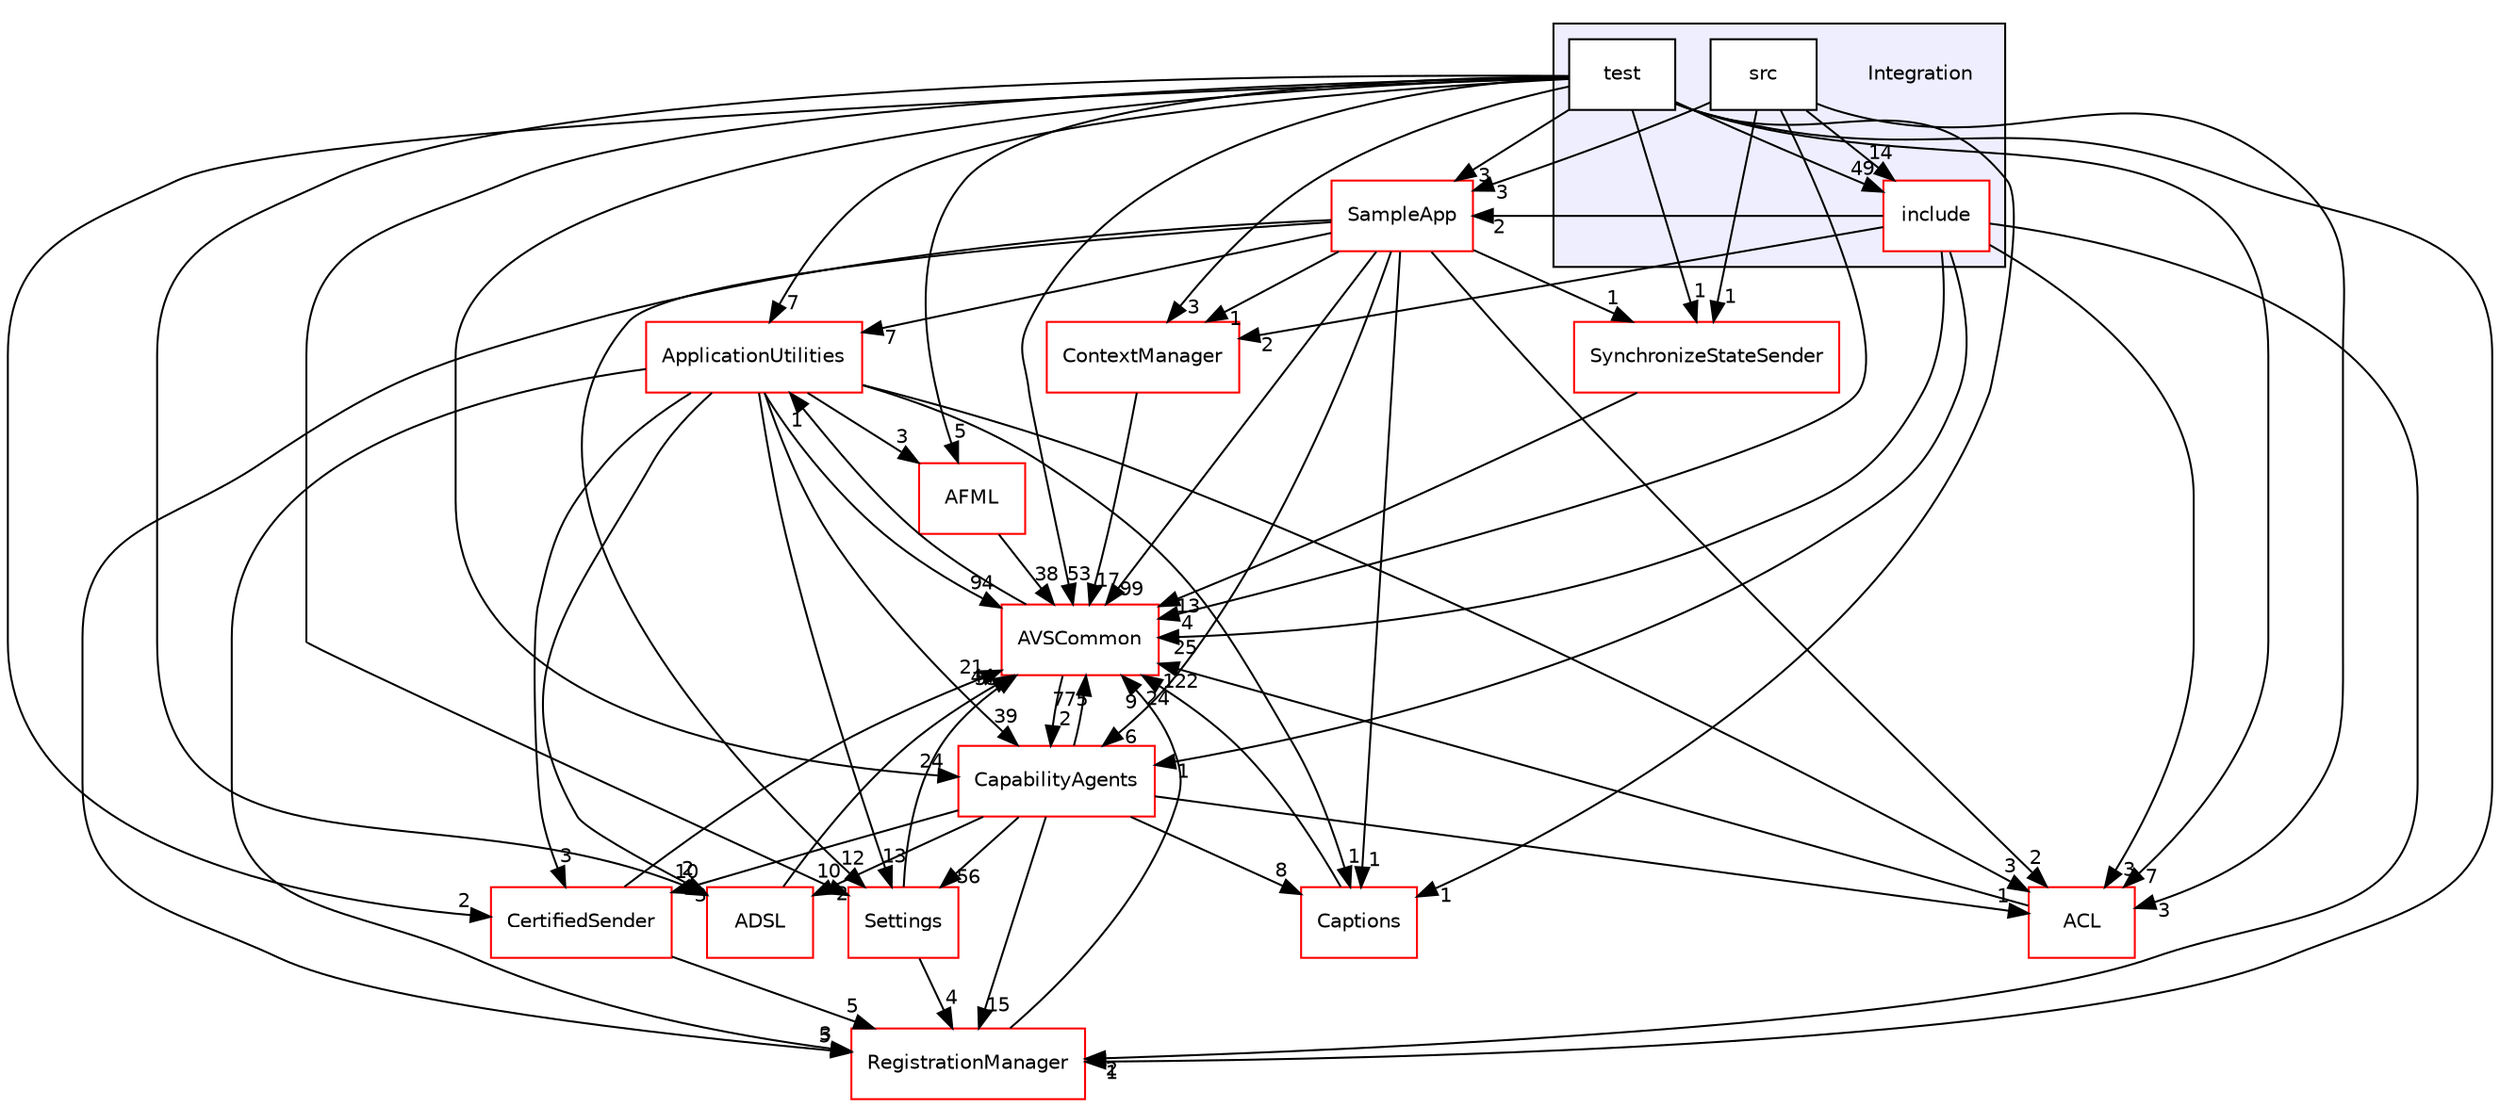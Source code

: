digraph "/home/ANT.AMAZON.COM/womw/workplace/1.19_release/doxy/avs-device-sdk/Integration" {
  compound=true
  node [ fontsize="10", fontname="Helvetica"];
  edge [ labelfontsize="10", labelfontname="Helvetica"];
  subgraph clusterdir_eecb7863cc5539e333a9a51474f7e532 {
    graph [ bgcolor="#eeeeff", pencolor="black", label="" URL="dir_eecb7863cc5539e333a9a51474f7e532.html"];
    dir_eecb7863cc5539e333a9a51474f7e532 [shape=plaintext label="Integration"];
    dir_d487033c4cf6e1e6824ef2db7b280e3e [shape=box label="include" color="red" fillcolor="white" style="filled" URL="dir_d487033c4cf6e1e6824ef2db7b280e3e.html"];
    dir_b305b79323af1f2661a24900bce79295 [shape=box label="src" color="black" fillcolor="white" style="filled" URL="dir_b305b79323af1f2661a24900bce79295.html"];
    dir_50bcd1f3ad209fedb0a0d7411aa531ff [shape=box label="test" color="black" fillcolor="white" style="filled" URL="dir_50bcd1f3ad209fedb0a0d7411aa531ff.html"];
  }
  dir_69fa8d0f4fee2820ffc8601fbf428b42 [shape=box label="SampleApp" fillcolor="white" style="filled" color="red" URL="dir_69fa8d0f4fee2820ffc8601fbf428b42.html"];
  dir_748b5abbb33df61eda67007924a1a0cb [shape=box label="ApplicationUtilities" fillcolor="white" style="filled" color="red" URL="dir_748b5abbb33df61eda67007924a1a0cb.html"];
  dir_15a1dcf98404372b5aa31671439f6987 [shape=box label="AFML" fillcolor="white" style="filled" color="red" URL="dir_15a1dcf98404372b5aa31671439f6987.html"];
  dir_7cf910bd1d7603f12ef47ff650cec893 [shape=box label="CapabilityAgents" fillcolor="white" style="filled" color="red" URL="dir_7cf910bd1d7603f12ef47ff650cec893.html"];
  dir_ed284a04dd0d49c135ac897057737ac2 [shape=box label="ContextManager" fillcolor="white" style="filled" color="red" URL="dir_ed284a04dd0d49c135ac897057737ac2.html"];
  dir_de0e77330fd0ab33359e90b501923c8e [shape=box label="Captions" fillcolor="white" style="filled" color="red" URL="dir_de0e77330fd0ab33359e90b501923c8e.html"];
  dir_cf27311ab9f4263eef70b28364b95692 [shape=box label="CertifiedSender" fillcolor="white" style="filled" color="red" URL="dir_cf27311ab9f4263eef70b28364b95692.html"];
  dir_8ae0dd75af039a94f4269584fb8eef13 [shape=box label="Settings" fillcolor="white" style="filled" color="red" URL="dir_8ae0dd75af039a94f4269584fb8eef13.html"];
  dir_b1dfedc9efa610ba8c818c30206ff41f [shape=box label="ACL" fillcolor="white" style="filled" color="red" URL="dir_b1dfedc9efa610ba8c818c30206ff41f.html"];
  dir_13e65effb2bde530b17b3d5eefcd0266 [shape=box label="AVSCommon" fillcolor="white" style="filled" color="red" URL="dir_13e65effb2bde530b17b3d5eefcd0266.html"];
  dir_b14333b5607b47fe7356eaa790107bd3 [shape=box label="RegistrationManager" fillcolor="white" style="filled" color="red" URL="dir_b14333b5607b47fe7356eaa790107bd3.html"];
  dir_edb1b7e8f1a5d5a1b864206edd6d398d [shape=box label="ADSL" fillcolor="white" style="filled" color="red" URL="dir_edb1b7e8f1a5d5a1b864206edd6d398d.html"];
  dir_3bb03bb8f5c109658007b64753c5da0f [shape=box label="SynchronizeStateSender" fillcolor="white" style="filled" color="red" URL="dir_3bb03bb8f5c109658007b64753c5da0f.html"];
  dir_d487033c4cf6e1e6824ef2db7b280e3e->dir_69fa8d0f4fee2820ffc8601fbf428b42 [headlabel="2", labeldistance=1.5 headhref="dir_000306_000366.html"];
  dir_d487033c4cf6e1e6824ef2db7b280e3e->dir_7cf910bd1d7603f12ef47ff650cec893 [headlabel="1", labeldistance=1.5 headhref="dir_000306_000056.html"];
  dir_d487033c4cf6e1e6824ef2db7b280e3e->dir_ed284a04dd0d49c135ac897057737ac2 [headlabel="2", labeldistance=1.5 headhref="dir_000306_000285.html"];
  dir_d487033c4cf6e1e6824ef2db7b280e3e->dir_b1dfedc9efa610ba8c818c30206ff41f [headlabel="3", labeldistance=1.5 headhref="dir_000306_000000.html"];
  dir_d487033c4cf6e1e6824ef2db7b280e3e->dir_13e65effb2bde530b17b3d5eefcd0266 [headlabel="25", labeldistance=1.5 headhref="dir_000306_000017.html"];
  dir_d487033c4cf6e1e6824ef2db7b280e3e->dir_b14333b5607b47fe7356eaa790107bd3 [headlabel="2", labeldistance=1.5 headhref="dir_000306_000361.html"];
  dir_69fa8d0f4fee2820ffc8601fbf428b42->dir_748b5abbb33df61eda67007924a1a0cb [headlabel="7", labeldistance=1.5 headhref="dir_000366_000028.html"];
  dir_69fa8d0f4fee2820ffc8601fbf428b42->dir_7cf910bd1d7603f12ef47ff650cec893 [headlabel="6", labeldistance=1.5 headhref="dir_000366_000056.html"];
  dir_69fa8d0f4fee2820ffc8601fbf428b42->dir_ed284a04dd0d49c135ac897057737ac2 [headlabel="1", labeldistance=1.5 headhref="dir_000366_000285.html"];
  dir_69fa8d0f4fee2820ffc8601fbf428b42->dir_de0e77330fd0ab33359e90b501923c8e [headlabel="1", labeldistance=1.5 headhref="dir_000366_000268.html"];
  dir_69fa8d0f4fee2820ffc8601fbf428b42->dir_8ae0dd75af039a94f4269584fb8eef13 [headlabel="12", labeldistance=1.5 headhref="dir_000366_000375.html"];
  dir_69fa8d0f4fee2820ffc8601fbf428b42->dir_b1dfedc9efa610ba8c818c30206ff41f [headlabel="2", labeldistance=1.5 headhref="dir_000366_000000.html"];
  dir_69fa8d0f4fee2820ffc8601fbf428b42->dir_13e65effb2bde530b17b3d5eefcd0266 [headlabel="99", labeldistance=1.5 headhref="dir_000366_000017.html"];
  dir_69fa8d0f4fee2820ffc8601fbf428b42->dir_b14333b5607b47fe7356eaa790107bd3 [headlabel="5", labeldistance=1.5 headhref="dir_000366_000361.html"];
  dir_69fa8d0f4fee2820ffc8601fbf428b42->dir_3bb03bb8f5c109658007b64753c5da0f [headlabel="1", labeldistance=1.5 headhref="dir_000366_000400.html"];
  dir_748b5abbb33df61eda67007924a1a0cb->dir_15a1dcf98404372b5aa31671439f6987 [headlabel="3", labeldistance=1.5 headhref="dir_000028_000023.html"];
  dir_748b5abbb33df61eda67007924a1a0cb->dir_7cf910bd1d7603f12ef47ff650cec893 [headlabel="39", labeldistance=1.5 headhref="dir_000028_000056.html"];
  dir_748b5abbb33df61eda67007924a1a0cb->dir_de0e77330fd0ab33359e90b501923c8e [headlabel="1", labeldistance=1.5 headhref="dir_000028_000268.html"];
  dir_748b5abbb33df61eda67007924a1a0cb->dir_cf27311ab9f4263eef70b28364b95692 [headlabel="3", labeldistance=1.5 headhref="dir_000028_000279.html"];
  dir_748b5abbb33df61eda67007924a1a0cb->dir_8ae0dd75af039a94f4269584fb8eef13 [headlabel="13", labeldistance=1.5 headhref="dir_000028_000375.html"];
  dir_748b5abbb33df61eda67007924a1a0cb->dir_b1dfedc9efa610ba8c818c30206ff41f [headlabel="3", labeldistance=1.5 headhref="dir_000028_000000.html"];
  dir_748b5abbb33df61eda67007924a1a0cb->dir_13e65effb2bde530b17b3d5eefcd0266 [headlabel="94", labeldistance=1.5 headhref="dir_000028_000017.html"];
  dir_748b5abbb33df61eda67007924a1a0cb->dir_b14333b5607b47fe7356eaa790107bd3 [headlabel="3", labeldistance=1.5 headhref="dir_000028_000361.html"];
  dir_748b5abbb33df61eda67007924a1a0cb->dir_edb1b7e8f1a5d5a1b864206edd6d398d [headlabel="2", labeldistance=1.5 headhref="dir_000028_000011.html"];
  dir_15a1dcf98404372b5aa31671439f6987->dir_13e65effb2bde530b17b3d5eefcd0266 [headlabel="38", labeldistance=1.5 headhref="dir_000023_000017.html"];
  dir_7cf910bd1d7603f12ef47ff650cec893->dir_de0e77330fd0ab33359e90b501923c8e [headlabel="8", labeldistance=1.5 headhref="dir_000056_000268.html"];
  dir_7cf910bd1d7603f12ef47ff650cec893->dir_cf27311ab9f4263eef70b28364b95692 [headlabel="3", labeldistance=1.5 headhref="dir_000056_000279.html"];
  dir_7cf910bd1d7603f12ef47ff650cec893->dir_8ae0dd75af039a94f4269584fb8eef13 [headlabel="56", labeldistance=1.5 headhref="dir_000056_000375.html"];
  dir_7cf910bd1d7603f12ef47ff650cec893->dir_b1dfedc9efa610ba8c818c30206ff41f [headlabel="1", labeldistance=1.5 headhref="dir_000056_000000.html"];
  dir_7cf910bd1d7603f12ef47ff650cec893->dir_13e65effb2bde530b17b3d5eefcd0266 [headlabel="775", labeldistance=1.5 headhref="dir_000056_000017.html"];
  dir_7cf910bd1d7603f12ef47ff650cec893->dir_b14333b5607b47fe7356eaa790107bd3 [headlabel="15", labeldistance=1.5 headhref="dir_000056_000361.html"];
  dir_7cf910bd1d7603f12ef47ff650cec893->dir_edb1b7e8f1a5d5a1b864206edd6d398d [headlabel="2", labeldistance=1.5 headhref="dir_000056_000011.html"];
  dir_ed284a04dd0d49c135ac897057737ac2->dir_13e65effb2bde530b17b3d5eefcd0266 [headlabel="17", labeldistance=1.5 headhref="dir_000285_000017.html"];
  dir_de0e77330fd0ab33359e90b501923c8e->dir_13e65effb2bde530b17b3d5eefcd0266 [headlabel="24", labeldistance=1.5 headhref="dir_000268_000017.html"];
  dir_cf27311ab9f4263eef70b28364b95692->dir_13e65effb2bde530b17b3d5eefcd0266 [headlabel="21", labeldistance=1.5 headhref="dir_000279_000017.html"];
  dir_cf27311ab9f4263eef70b28364b95692->dir_b14333b5607b47fe7356eaa790107bd3 [headlabel="5", labeldistance=1.5 headhref="dir_000279_000361.html"];
  dir_8ae0dd75af039a94f4269584fb8eef13->dir_13e65effb2bde530b17b3d5eefcd0266 [headlabel="53", labeldistance=1.5 headhref="dir_000375_000017.html"];
  dir_8ae0dd75af039a94f4269584fb8eef13->dir_b14333b5607b47fe7356eaa790107bd3 [headlabel="4", labeldistance=1.5 headhref="dir_000375_000361.html"];
  dir_b1dfedc9efa610ba8c818c30206ff41f->dir_13e65effb2bde530b17b3d5eefcd0266 [headlabel="122", labeldistance=1.5 headhref="dir_000000_000017.html"];
  dir_13e65effb2bde530b17b3d5eefcd0266->dir_748b5abbb33df61eda67007924a1a0cb [headlabel="1", labeldistance=1.5 headhref="dir_000017_000028.html"];
  dir_13e65effb2bde530b17b3d5eefcd0266->dir_7cf910bd1d7603f12ef47ff650cec893 [headlabel="2", labeldistance=1.5 headhref="dir_000017_000056.html"];
  dir_b14333b5607b47fe7356eaa790107bd3->dir_13e65effb2bde530b17b3d5eefcd0266 [headlabel="9", labeldistance=1.5 headhref="dir_000361_000017.html"];
  dir_b305b79323af1f2661a24900bce79295->dir_d487033c4cf6e1e6824ef2db7b280e3e [headlabel="14", labeldistance=1.5 headhref="dir_000308_000306.html"];
  dir_b305b79323af1f2661a24900bce79295->dir_69fa8d0f4fee2820ffc8601fbf428b42 [headlabel="3", labeldistance=1.5 headhref="dir_000308_000366.html"];
  dir_b305b79323af1f2661a24900bce79295->dir_b1dfedc9efa610ba8c818c30206ff41f [headlabel="3", labeldistance=1.5 headhref="dir_000308_000000.html"];
  dir_b305b79323af1f2661a24900bce79295->dir_13e65effb2bde530b17b3d5eefcd0266 [headlabel="4", labeldistance=1.5 headhref="dir_000308_000017.html"];
  dir_b305b79323af1f2661a24900bce79295->dir_3bb03bb8f5c109658007b64753c5da0f [headlabel="1", labeldistance=1.5 headhref="dir_000308_000400.html"];
  dir_edb1b7e8f1a5d5a1b864206edd6d398d->dir_13e65effb2bde530b17b3d5eefcd0266 [headlabel="44", labeldistance=1.5 headhref="dir_000011_000017.html"];
  dir_3bb03bb8f5c109658007b64753c5da0f->dir_13e65effb2bde530b17b3d5eefcd0266 [headlabel="13", labeldistance=1.5 headhref="dir_000400_000017.html"];
  dir_50bcd1f3ad209fedb0a0d7411aa531ff->dir_d487033c4cf6e1e6824ef2db7b280e3e [headlabel="49", labeldistance=1.5 headhref="dir_000309_000306.html"];
  dir_50bcd1f3ad209fedb0a0d7411aa531ff->dir_69fa8d0f4fee2820ffc8601fbf428b42 [headlabel="3", labeldistance=1.5 headhref="dir_000309_000366.html"];
  dir_50bcd1f3ad209fedb0a0d7411aa531ff->dir_748b5abbb33df61eda67007924a1a0cb [headlabel="7", labeldistance=1.5 headhref="dir_000309_000028.html"];
  dir_50bcd1f3ad209fedb0a0d7411aa531ff->dir_15a1dcf98404372b5aa31671439f6987 [headlabel="5", labeldistance=1.5 headhref="dir_000309_000023.html"];
  dir_50bcd1f3ad209fedb0a0d7411aa531ff->dir_7cf910bd1d7603f12ef47ff650cec893 [headlabel="24", labeldistance=1.5 headhref="dir_000309_000056.html"];
  dir_50bcd1f3ad209fedb0a0d7411aa531ff->dir_ed284a04dd0d49c135ac897057737ac2 [headlabel="3", labeldistance=1.5 headhref="dir_000309_000285.html"];
  dir_50bcd1f3ad209fedb0a0d7411aa531ff->dir_de0e77330fd0ab33359e90b501923c8e [headlabel="1", labeldistance=1.5 headhref="dir_000309_000268.html"];
  dir_50bcd1f3ad209fedb0a0d7411aa531ff->dir_cf27311ab9f4263eef70b28364b95692 [headlabel="2", labeldistance=1.5 headhref="dir_000309_000279.html"];
  dir_50bcd1f3ad209fedb0a0d7411aa531ff->dir_8ae0dd75af039a94f4269584fb8eef13 [headlabel="10", labeldistance=1.5 headhref="dir_000309_000375.html"];
  dir_50bcd1f3ad209fedb0a0d7411aa531ff->dir_b1dfedc9efa610ba8c818c30206ff41f [headlabel="7", labeldistance=1.5 headhref="dir_000309_000000.html"];
  dir_50bcd1f3ad209fedb0a0d7411aa531ff->dir_13e65effb2bde530b17b3d5eefcd0266 [headlabel="53", labeldistance=1.5 headhref="dir_000309_000017.html"];
  dir_50bcd1f3ad209fedb0a0d7411aa531ff->dir_b14333b5607b47fe7356eaa790107bd3 [headlabel="1", labeldistance=1.5 headhref="dir_000309_000361.html"];
  dir_50bcd1f3ad209fedb0a0d7411aa531ff->dir_edb1b7e8f1a5d5a1b864206edd6d398d [headlabel="10", labeldistance=1.5 headhref="dir_000309_000011.html"];
  dir_50bcd1f3ad209fedb0a0d7411aa531ff->dir_3bb03bb8f5c109658007b64753c5da0f [headlabel="1", labeldistance=1.5 headhref="dir_000309_000400.html"];
}
